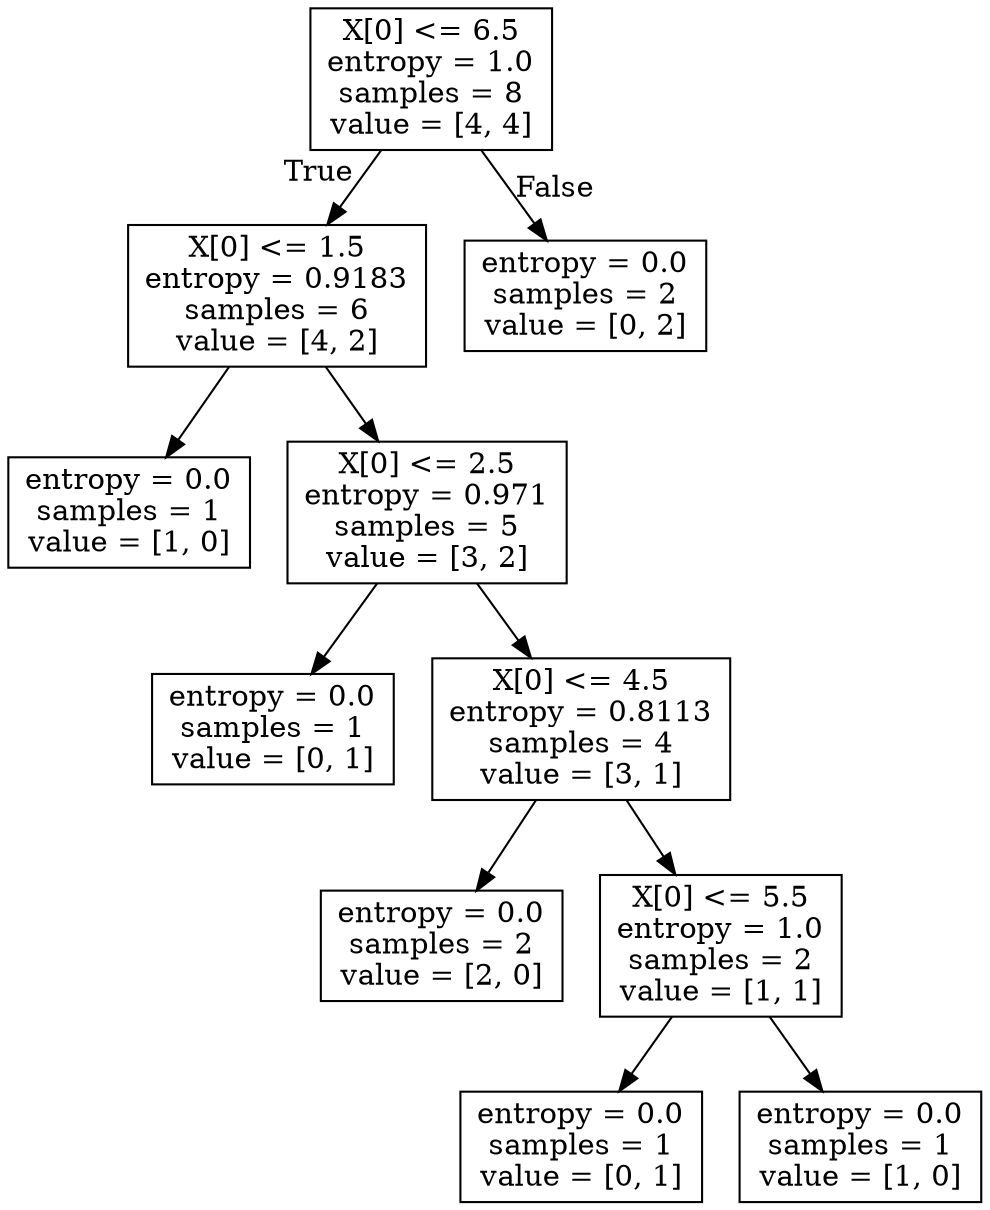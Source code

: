 digraph Tree {
node [shape=box] ;
0 [label="X[0] <= 6.5\nentropy = 1.0\nsamples = 8\nvalue = [4, 4]"] ;
1 [label="X[0] <= 1.5\nentropy = 0.9183\nsamples = 6\nvalue = [4, 2]"] ;
0 -> 1 [labeldistance=2.5, labelangle=45, headlabel="True"] ;
2 [label="entropy = 0.0\nsamples = 1\nvalue = [1, 0]"] ;
1 -> 2 ;
3 [label="X[0] <= 2.5\nentropy = 0.971\nsamples = 5\nvalue = [3, 2]"] ;
1 -> 3 ;
4 [label="entropy = 0.0\nsamples = 1\nvalue = [0, 1]"] ;
3 -> 4 ;
5 [label="X[0] <= 4.5\nentropy = 0.8113\nsamples = 4\nvalue = [3, 1]"] ;
3 -> 5 ;
6 [label="entropy = 0.0\nsamples = 2\nvalue = [2, 0]"] ;
5 -> 6 ;
7 [label="X[0] <= 5.5\nentropy = 1.0\nsamples = 2\nvalue = [1, 1]"] ;
5 -> 7 ;
8 [label="entropy = 0.0\nsamples = 1\nvalue = [0, 1]"] ;
7 -> 8 ;
9 [label="entropy = 0.0\nsamples = 1\nvalue = [1, 0]"] ;
7 -> 9 ;
10 [label="entropy = 0.0\nsamples = 2\nvalue = [0, 2]"] ;
0 -> 10 [labeldistance=2.5, labelangle=-45, headlabel="False"] ;
}